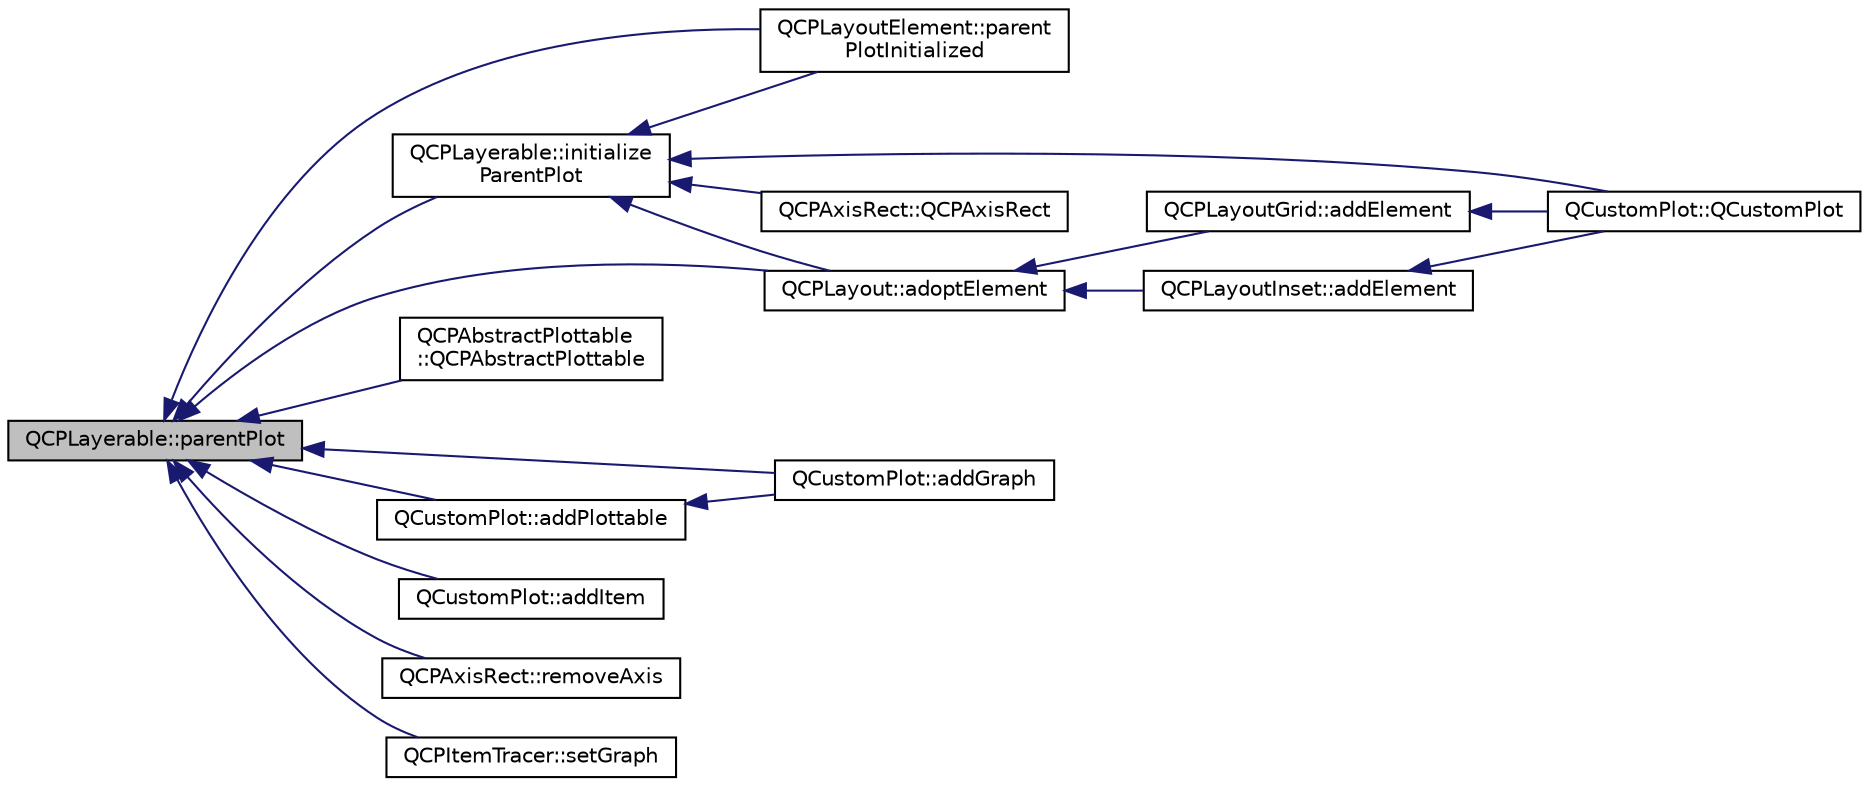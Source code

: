 digraph "QCPLayerable::parentPlot"
{
  edge [fontname="Helvetica",fontsize="10",labelfontname="Helvetica",labelfontsize="10"];
  node [fontname="Helvetica",fontsize="10",shape=record];
  rankdir="LR";
  Node176 [label="QCPLayerable::parentPlot",height=0.2,width=0.4,color="black", fillcolor="grey75", style="filled", fontcolor="black"];
  Node176 -> Node177 [dir="back",color="midnightblue",fontsize="10",style="solid",fontname="Helvetica"];
  Node177 [label="QCPLayerable::initialize\lParentPlot",height=0.2,width=0.4,color="black", fillcolor="white", style="filled",URL="$d6/d4d/class_q_c_p_layerable.html#a8cbe5a0c9a5674249982f5ca5f8e02bc"];
  Node177 -> Node178 [dir="back",color="midnightblue",fontsize="10",style="solid",fontname="Helvetica"];
  Node178 [label="QCPLayoutElement::parent\lPlotInitialized",height=0.2,width=0.4,color="black", fillcolor="white", style="filled",URL="$d5/db3/class_q_c_p_layout_element.html#a1478899e80e8244b411e96ec3b2e5ce2"];
  Node177 -> Node179 [dir="back",color="midnightblue",fontsize="10",style="solid",fontname="Helvetica"];
  Node179 [label="QCPLayout::adoptElement",height=0.2,width=0.4,color="black", fillcolor="white", style="filled",URL="$de/d58/class_q_c_p_layout.html#af6dbbc24156a808da29cd1ec031729a3"];
  Node179 -> Node180 [dir="back",color="midnightblue",fontsize="10",style="solid",fontname="Helvetica"];
  Node180 [label="QCPLayoutGrid::addElement",height=0.2,width=0.4,color="black", fillcolor="white", style="filled",URL="$df/dd4/class_q_c_p_layout_grid.html#adff1a2ca691ed83d2d24a4cd1fe17012"];
  Node180 -> Node181 [dir="back",color="midnightblue",fontsize="10",style="solid",fontname="Helvetica"];
  Node181 [label="QCustomPlot::QCustomPlot",height=0.2,width=0.4,color="black", fillcolor="white", style="filled",URL="$dd/d9b/class_q_custom_plot.html#a45b99626558651a6428b83972b0b34b8"];
  Node179 -> Node182 [dir="back",color="midnightblue",fontsize="10",style="solid",fontname="Helvetica"];
  Node182 [label="QCPLayoutInset::addElement",height=0.2,width=0.4,color="black", fillcolor="white", style="filled",URL="$db/d91/class_q_c_p_layout_inset.html#ad61529eb576af7f04dff94abb10c745a"];
  Node182 -> Node181 [dir="back",color="midnightblue",fontsize="10",style="solid",fontname="Helvetica"];
  Node177 -> Node181 [dir="back",color="midnightblue",fontsize="10",style="solid",fontname="Helvetica"];
  Node177 -> Node183 [dir="back",color="midnightblue",fontsize="10",style="solid",fontname="Helvetica"];
  Node183 [label="QCPAxisRect::QCPAxisRect",height=0.2,width=0.4,color="black", fillcolor="white", style="filled",URL="$d8/dad/class_q_c_p_axis_rect.html#a60b31dece805462c1b82eea2e69ba042"];
  Node176 -> Node178 [dir="back",color="midnightblue",fontsize="10",style="solid",fontname="Helvetica"];
  Node176 -> Node179 [dir="back",color="midnightblue",fontsize="10",style="solid",fontname="Helvetica"];
  Node176 -> Node184 [dir="back",color="midnightblue",fontsize="10",style="solid",fontname="Helvetica"];
  Node184 [label="QCPAbstractPlottable\l::QCPAbstractPlottable",height=0.2,width=0.4,color="black", fillcolor="white", style="filled",URL="$d4/d89/class_q_c_p_abstract_plottable.html#af78a036e40db6f53a31abadc5323715a"];
  Node176 -> Node185 [dir="back",color="midnightblue",fontsize="10",style="solid",fontname="Helvetica"];
  Node185 [label="QCustomPlot::addPlottable",height=0.2,width=0.4,color="black", fillcolor="white", style="filled",URL="$dd/d9b/class_q_custom_plot.html#ab7ad9174f701f9c6f64e378df77927a6"];
  Node185 -> Node186 [dir="back",color="midnightblue",fontsize="10",style="solid",fontname="Helvetica"];
  Node186 [label="QCustomPlot::addGraph",height=0.2,width=0.4,color="black", fillcolor="white", style="filled",URL="$dd/d9b/class_q_custom_plot.html#a6fb2873d35a8a8089842d81a70a54167"];
  Node176 -> Node186 [dir="back",color="midnightblue",fontsize="10",style="solid",fontname="Helvetica"];
  Node176 -> Node187 [dir="back",color="midnightblue",fontsize="10",style="solid",fontname="Helvetica"];
  Node187 [label="QCustomPlot::addItem",height=0.2,width=0.4,color="black", fillcolor="white", style="filled",URL="$dd/d9b/class_q_custom_plot.html#aa500620379262321685cb7a7674cbd2a"];
  Node176 -> Node188 [dir="back",color="midnightblue",fontsize="10",style="solid",fontname="Helvetica"];
  Node188 [label="QCPAxisRect::removeAxis",height=0.2,width=0.4,color="black", fillcolor="white", style="filled",URL="$d8/dad/class_q_c_p_axis_rect.html#a03c39cd9704f0d36fb6cf980cdddcbaa"];
  Node176 -> Node189 [dir="back",color="midnightblue",fontsize="10",style="solid",fontname="Helvetica"];
  Node189 [label="QCPItemTracer::setGraph",height=0.2,width=0.4,color="black", fillcolor="white", style="filled",URL="$d9/da3/class_q_c_p_item_tracer.html#af5886f4ded8dd68cb4f3388f390790c0"];
}

